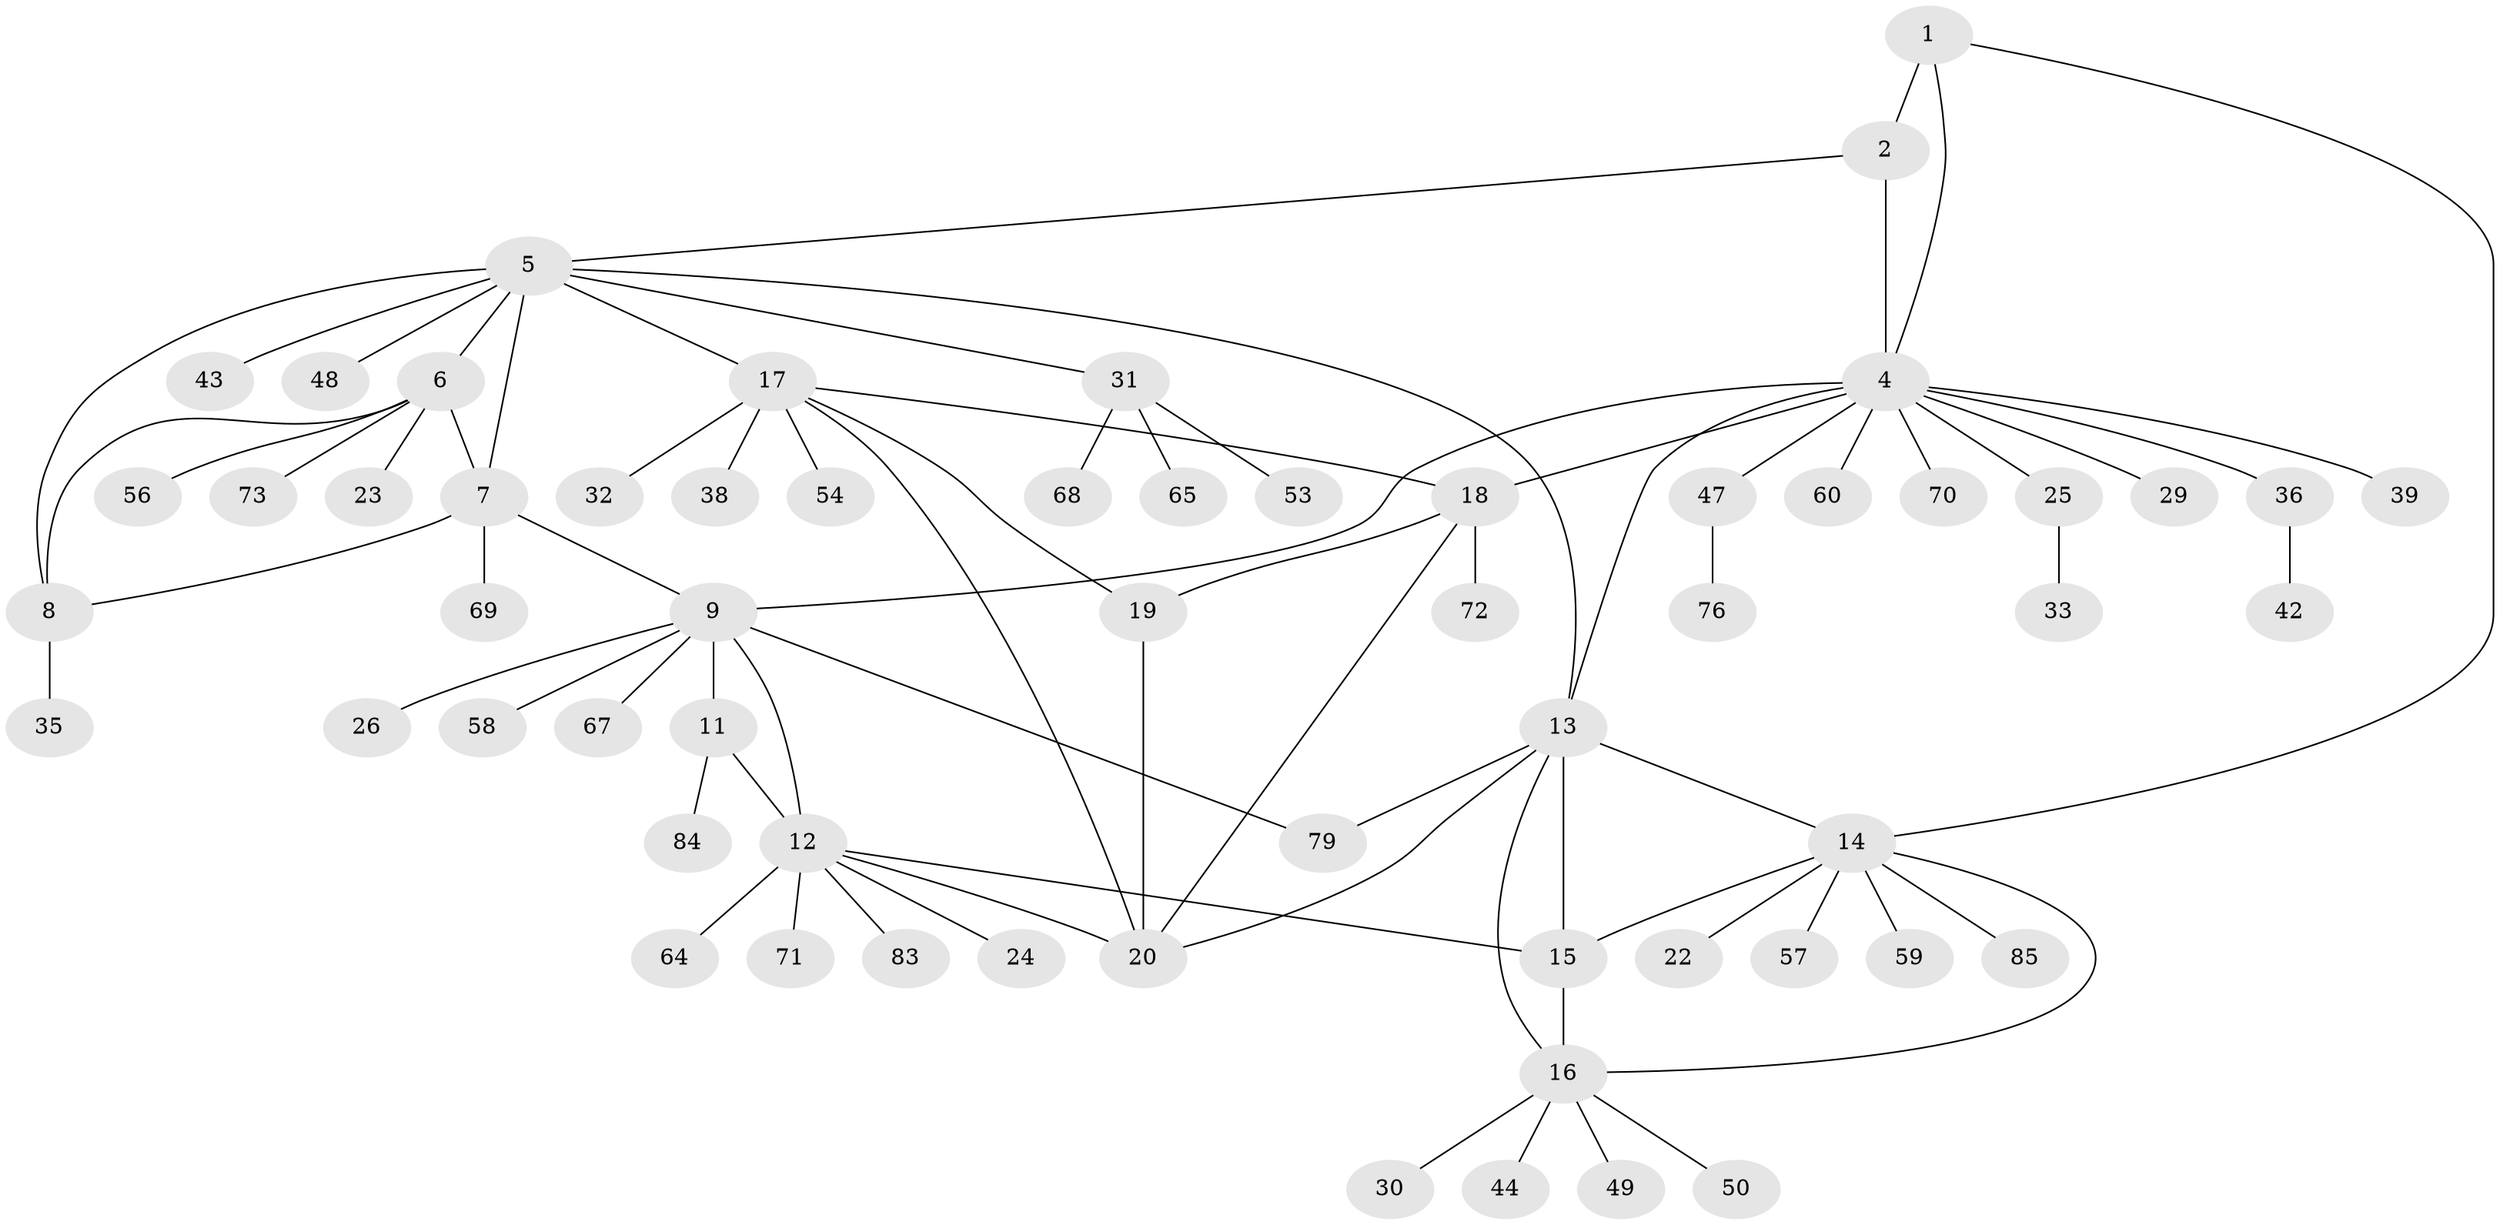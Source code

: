 // original degree distribution, {5: 0.058823529411764705, 3: 0.047058823529411764, 4: 0.047058823529411764, 14: 0.011764705882352941, 9: 0.023529411764705882, 7: 0.03529411764705882, 6: 0.03529411764705882, 10: 0.011764705882352941, 8: 0.023529411764705882, 2: 0.09411764705882353, 1: 0.611764705882353}
// Generated by graph-tools (version 1.1) at 2025/42/03/06/25 10:42:08]
// undirected, 60 vertices, 78 edges
graph export_dot {
graph [start="1"]
  node [color=gray90,style=filled];
  1 [super="+41"];
  2 [super="+3"];
  4 [super="+61"];
  5 [super="+28"];
  6 [super="+63"];
  7 [super="+80"];
  8 [super="+37"];
  9 [super="+10"];
  11;
  12 [super="+77"];
  13 [super="+45"];
  14 [super="+21"];
  15 [super="+34"];
  16 [super="+82"];
  17 [super="+75"];
  18 [super="+62"];
  19 [super="+27"];
  20 [super="+78"];
  22;
  23;
  24;
  25 [super="+46"];
  26;
  29 [super="+52"];
  30;
  31 [super="+51"];
  32;
  33;
  35 [super="+66"];
  36 [super="+40"];
  38;
  39;
  42;
  43;
  44;
  47;
  48 [super="+81"];
  49;
  50 [super="+55"];
  53;
  54;
  56;
  57;
  58;
  59;
  60;
  64;
  65;
  67;
  68;
  69;
  70;
  71;
  72 [super="+74"];
  73;
  76;
  79;
  83;
  84;
  85;
  1 -- 2 [weight=2];
  1 -- 4;
  1 -- 14;
  2 -- 4 [weight=2];
  2 -- 5;
  4 -- 9;
  4 -- 18;
  4 -- 25;
  4 -- 29;
  4 -- 36;
  4 -- 39;
  4 -- 47;
  4 -- 60;
  4 -- 70;
  4 -- 13;
  5 -- 6;
  5 -- 7;
  5 -- 8;
  5 -- 13;
  5 -- 17 [weight=2];
  5 -- 31;
  5 -- 48 [weight=2];
  5 -- 43;
  6 -- 7;
  6 -- 8;
  6 -- 23;
  6 -- 56;
  6 -- 73;
  7 -- 8;
  7 -- 69;
  7 -- 9;
  8 -- 35;
  9 -- 11 [weight=2];
  9 -- 12 [weight=2];
  9 -- 26;
  9 -- 67;
  9 -- 58;
  9 -- 79;
  11 -- 12;
  11 -- 84;
  12 -- 15;
  12 -- 20;
  12 -- 24;
  12 -- 64;
  12 -- 71;
  12 -- 83;
  13 -- 14;
  13 -- 15;
  13 -- 16;
  13 -- 20;
  13 -- 79;
  14 -- 15;
  14 -- 16;
  14 -- 22;
  14 -- 57;
  14 -- 85;
  14 -- 59;
  15 -- 16;
  16 -- 30;
  16 -- 44;
  16 -- 49;
  16 -- 50;
  17 -- 18;
  17 -- 19;
  17 -- 20;
  17 -- 32;
  17 -- 38;
  17 -- 54;
  18 -- 19;
  18 -- 20;
  18 -- 72;
  19 -- 20;
  25 -- 33;
  31 -- 53;
  31 -- 65;
  31 -- 68;
  36 -- 42;
  47 -- 76;
}
